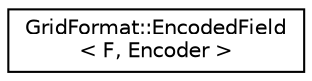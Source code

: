 digraph "Graphical Class Hierarchy"
{
 // LATEX_PDF_SIZE
  edge [fontname="Helvetica",fontsize="10",labelfontname="Helvetica",labelfontsize="10"];
  node [fontname="Helvetica",fontsize="10",shape=record];
  rankdir="LR";
  Node0 [label="GridFormat::EncodedField\l\< F, Encoder \>",height=0.2,width=0.4,color="black", fillcolor="white", style="filled",URL="$classGridFormat_1_1EncodedField.html",tooltip="Wraps a field and makes it streamable using encoding."];
}
